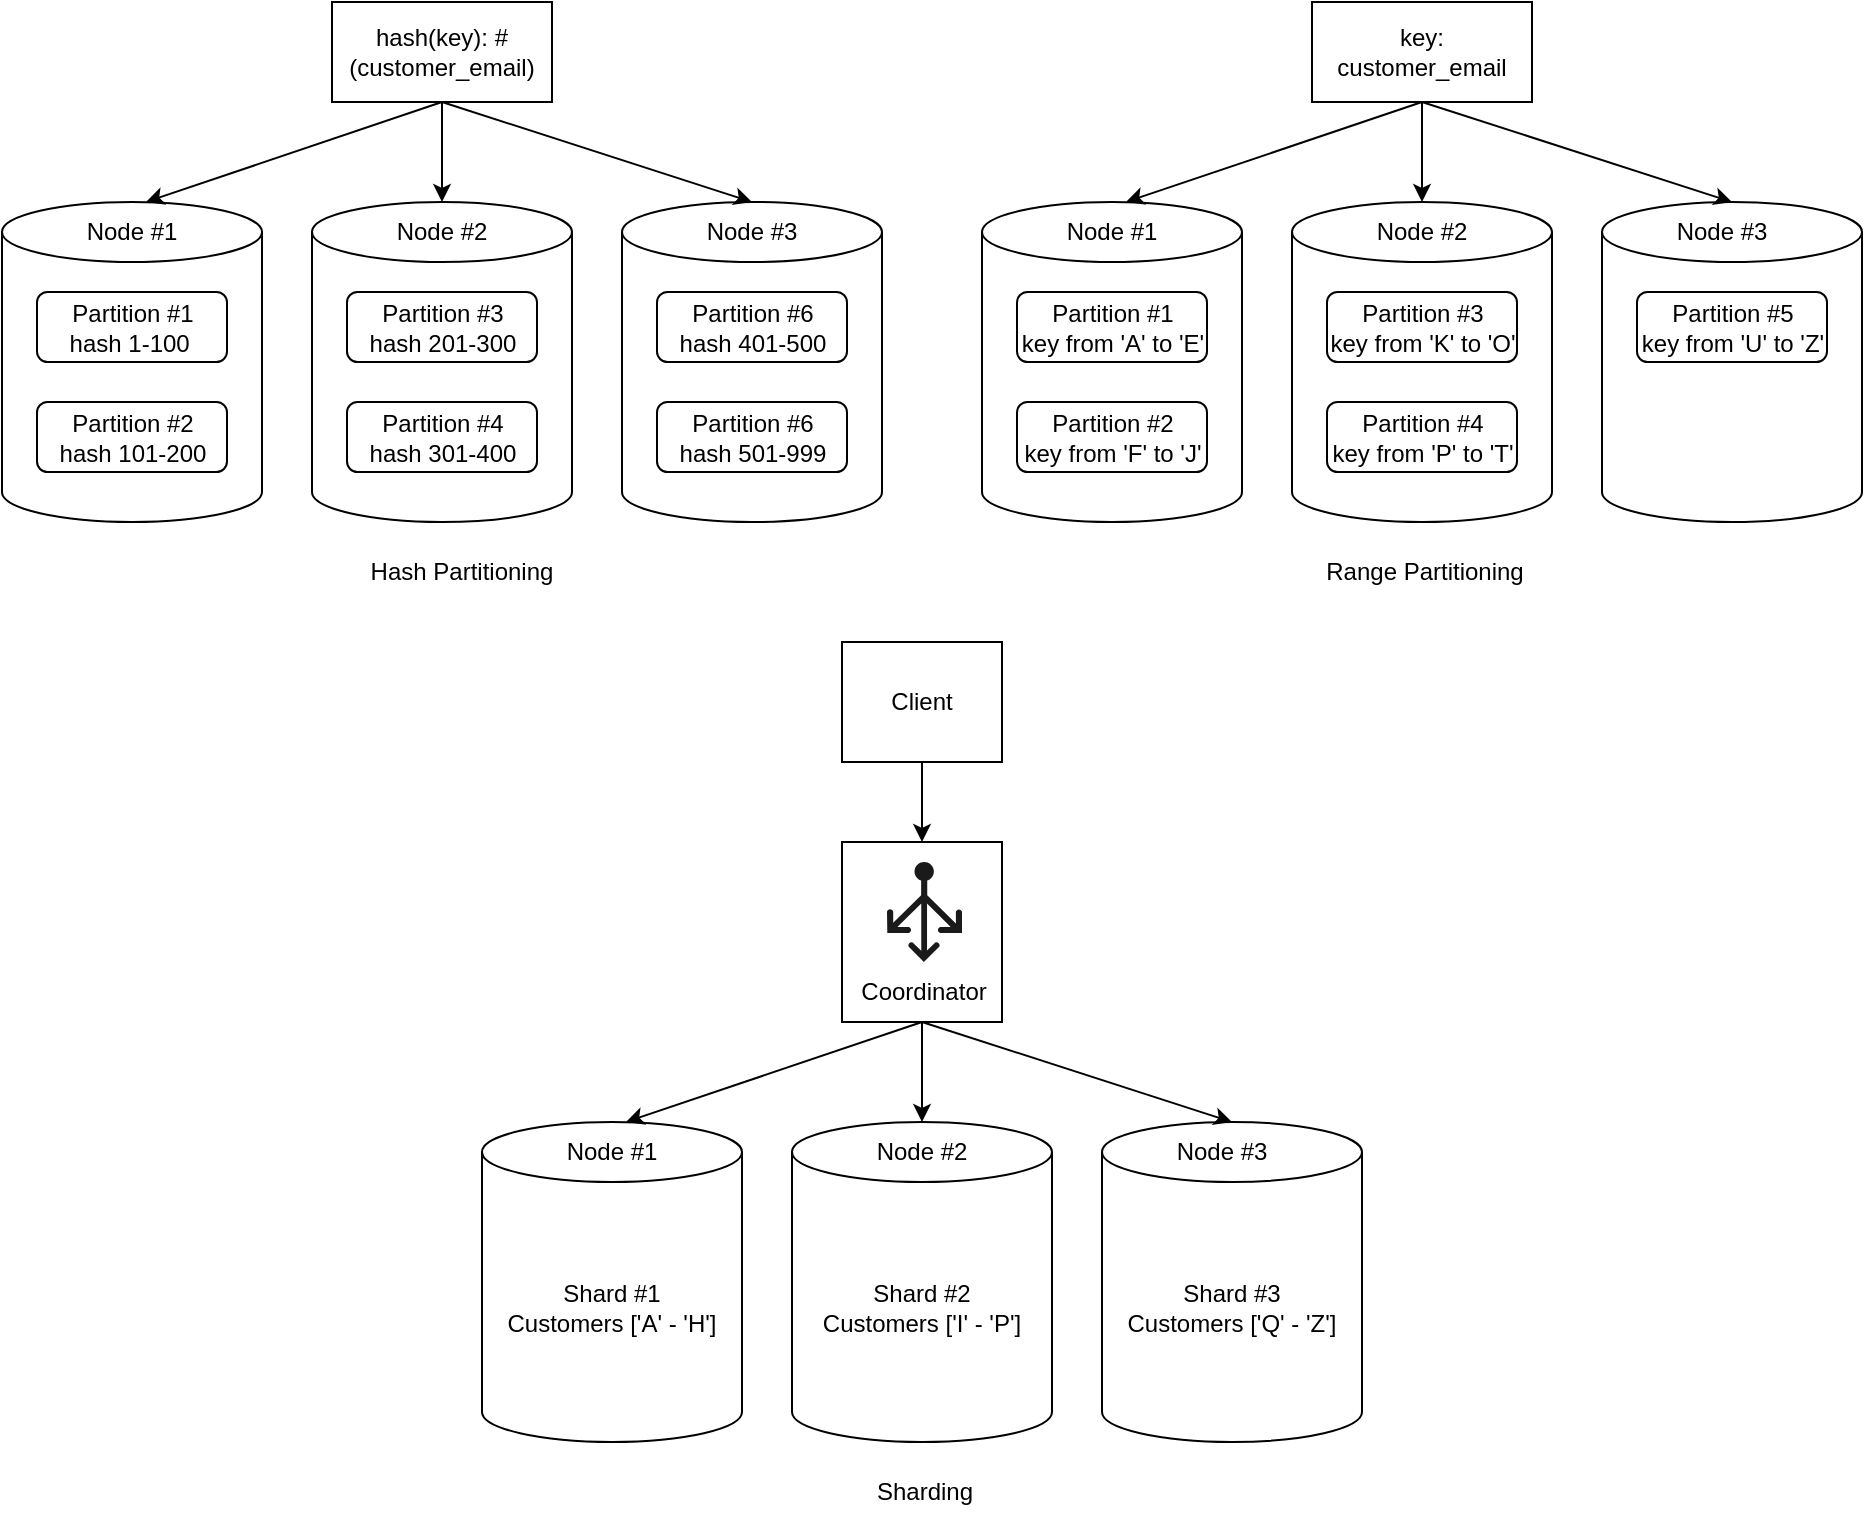 <mxfile version="21.2.8" type="github">
  <diagram name="Page-1" id="3T8mIMUyTgIuzdXL4rhK">
    <mxGraphModel dx="1804" dy="502" grid="1" gridSize="10" guides="1" tooltips="1" connect="1" arrows="1" fold="1" page="1" pageScale="1" pageWidth="850" pageHeight="1100" math="0" shadow="0">
      <root>
        <mxCell id="0" />
        <mxCell id="1" parent="0" />
        <mxCell id="04vwQ_vdk3KXBg4iKfQk-81" value="" style="rounded=0;whiteSpace=wrap;html=1;" vertex="1" parent="1">
          <mxGeometry x="-40" y="530" width="80" height="90" as="geometry" />
        </mxCell>
        <mxCell id="04vwQ_vdk3KXBg4iKfQk-1" value="" style="shape=cylinder3;whiteSpace=wrap;html=1;boundedLbl=1;backgroundOutline=1;size=15;" vertex="1" parent="1">
          <mxGeometry x="30" y="210" width="130" height="160" as="geometry" />
        </mxCell>
        <mxCell id="04vwQ_vdk3KXBg4iKfQk-4" value="Partition #1&lt;br&gt;key from &#39;A&#39; to &#39;E&#39;" style="rounded=1;whiteSpace=wrap;html=1;" vertex="1" parent="1">
          <mxGeometry x="47.5" y="255" width="95" height="35" as="geometry" />
        </mxCell>
        <mxCell id="04vwQ_vdk3KXBg4iKfQk-9" value="key: customer_email" style="rounded=0;whiteSpace=wrap;html=1;" vertex="1" parent="1">
          <mxGeometry x="195" y="110" width="110" height="50" as="geometry" />
        </mxCell>
        <mxCell id="04vwQ_vdk3KXBg4iKfQk-10" value="Partition #2&lt;br&gt;key from &#39;F&#39; to &#39;J&#39;" style="rounded=1;whiteSpace=wrap;html=1;" vertex="1" parent="1">
          <mxGeometry x="47.5" y="310" width="95" height="35" as="geometry" />
        </mxCell>
        <mxCell id="04vwQ_vdk3KXBg4iKfQk-11" value="" style="shape=cylinder3;whiteSpace=wrap;html=1;boundedLbl=1;backgroundOutline=1;size=15;" vertex="1" parent="1">
          <mxGeometry x="185" y="210" width="130" height="160" as="geometry" />
        </mxCell>
        <mxCell id="04vwQ_vdk3KXBg4iKfQk-12" value="Partition #3&lt;br&gt;key from &#39;K&#39; to &#39;O&#39;" style="rounded=1;whiteSpace=wrap;html=1;" vertex="1" parent="1">
          <mxGeometry x="202.5" y="255" width="95" height="35" as="geometry" />
        </mxCell>
        <mxCell id="04vwQ_vdk3KXBg4iKfQk-13" value="Partition #4&lt;br&gt;key from &#39;P&#39; to &#39;T&#39;" style="rounded=1;whiteSpace=wrap;html=1;" vertex="1" parent="1">
          <mxGeometry x="202.5" y="310" width="95" height="35" as="geometry" />
        </mxCell>
        <mxCell id="04vwQ_vdk3KXBg4iKfQk-14" value="" style="shape=cylinder3;whiteSpace=wrap;html=1;boundedLbl=1;backgroundOutline=1;size=15;" vertex="1" parent="1">
          <mxGeometry x="340" y="210" width="130" height="160" as="geometry" />
        </mxCell>
        <mxCell id="04vwQ_vdk3KXBg4iKfQk-15" value="Partition #5&lt;br&gt;key from &#39;U&#39; to &#39;Z&#39;" style="rounded=1;whiteSpace=wrap;html=1;" vertex="1" parent="1">
          <mxGeometry x="357.5" y="255" width="95" height="35" as="geometry" />
        </mxCell>
        <mxCell id="04vwQ_vdk3KXBg4iKfQk-17" value="" style="endArrow=classic;html=1;rounded=0;exitX=0.5;exitY=1;exitDx=0;exitDy=0;entryX=0.554;entryY=0;entryDx=0;entryDy=0;entryPerimeter=0;" edge="1" parent="1" source="04vwQ_vdk3KXBg4iKfQk-9" target="04vwQ_vdk3KXBg4iKfQk-1">
          <mxGeometry width="50" height="50" relative="1" as="geometry">
            <mxPoint x="400" y="270" as="sourcePoint" />
            <mxPoint x="450" y="220" as="targetPoint" />
          </mxGeometry>
        </mxCell>
        <mxCell id="04vwQ_vdk3KXBg4iKfQk-18" value="" style="endArrow=classic;html=1;rounded=0;exitX=0.5;exitY=1;exitDx=0;exitDy=0;" edge="1" parent="1" source="04vwQ_vdk3KXBg4iKfQk-9" target="04vwQ_vdk3KXBg4iKfQk-11">
          <mxGeometry width="50" height="50" relative="1" as="geometry">
            <mxPoint x="260" y="170" as="sourcePoint" />
            <mxPoint x="112" y="220" as="targetPoint" />
          </mxGeometry>
        </mxCell>
        <mxCell id="04vwQ_vdk3KXBg4iKfQk-19" value="" style="endArrow=classic;html=1;rounded=0;exitX=0.5;exitY=1;exitDx=0;exitDy=0;entryX=0.5;entryY=0;entryDx=0;entryDy=0;entryPerimeter=0;" edge="1" parent="1" source="04vwQ_vdk3KXBg4iKfQk-9" target="04vwQ_vdk3KXBg4iKfQk-14">
          <mxGeometry width="50" height="50" relative="1" as="geometry">
            <mxPoint x="260" y="170" as="sourcePoint" />
            <mxPoint x="260" y="220" as="targetPoint" />
          </mxGeometry>
        </mxCell>
        <mxCell id="04vwQ_vdk3KXBg4iKfQk-43" value="" style="shape=cylinder3;whiteSpace=wrap;html=1;boundedLbl=1;backgroundOutline=1;size=15;" vertex="1" parent="1">
          <mxGeometry x="-460" y="210" width="130" height="160" as="geometry" />
        </mxCell>
        <mxCell id="04vwQ_vdk3KXBg4iKfQk-44" value="Partition #1&lt;br&gt;hash 1-100&amp;nbsp;" style="rounded=1;whiteSpace=wrap;html=1;" vertex="1" parent="1">
          <mxGeometry x="-442.5" y="255" width="95" height="35" as="geometry" />
        </mxCell>
        <mxCell id="04vwQ_vdk3KXBg4iKfQk-45" value="hash(key): #(customer_email)" style="rounded=0;whiteSpace=wrap;html=1;" vertex="1" parent="1">
          <mxGeometry x="-295" y="110" width="110" height="50" as="geometry" />
        </mxCell>
        <mxCell id="04vwQ_vdk3KXBg4iKfQk-46" value="Partition #2&lt;br&gt;hash 101-200" style="rounded=1;whiteSpace=wrap;html=1;" vertex="1" parent="1">
          <mxGeometry x="-442.5" y="310" width="95" height="35" as="geometry" />
        </mxCell>
        <mxCell id="04vwQ_vdk3KXBg4iKfQk-47" value="" style="shape=cylinder3;whiteSpace=wrap;html=1;boundedLbl=1;backgroundOutline=1;size=15;" vertex="1" parent="1">
          <mxGeometry x="-305" y="210" width="130" height="160" as="geometry" />
        </mxCell>
        <mxCell id="04vwQ_vdk3KXBg4iKfQk-48" value="Partition #3&lt;br&gt;hash 201-300" style="rounded=1;whiteSpace=wrap;html=1;" vertex="1" parent="1">
          <mxGeometry x="-287.5" y="255" width="95" height="35" as="geometry" />
        </mxCell>
        <mxCell id="04vwQ_vdk3KXBg4iKfQk-49" value="Partition #4&lt;br&gt;hash 301-400" style="rounded=1;whiteSpace=wrap;html=1;" vertex="1" parent="1">
          <mxGeometry x="-287.5" y="310" width="95" height="35" as="geometry" />
        </mxCell>
        <mxCell id="04vwQ_vdk3KXBg4iKfQk-50" value="" style="shape=cylinder3;whiteSpace=wrap;html=1;boundedLbl=1;backgroundOutline=1;size=15;" vertex="1" parent="1">
          <mxGeometry x="-150" y="210" width="130" height="160" as="geometry" />
        </mxCell>
        <mxCell id="04vwQ_vdk3KXBg4iKfQk-51" value="Partition #6&lt;br style=&quot;border-color: var(--border-color);&quot;&gt;hash 401-500" style="rounded=1;whiteSpace=wrap;html=1;" vertex="1" parent="1">
          <mxGeometry x="-132.5" y="255" width="95" height="35" as="geometry" />
        </mxCell>
        <mxCell id="04vwQ_vdk3KXBg4iKfQk-52" value="" style="endArrow=classic;html=1;rounded=0;exitX=0.5;exitY=1;exitDx=0;exitDy=0;entryX=0.554;entryY=0;entryDx=0;entryDy=0;entryPerimeter=0;" edge="1" parent="1" source="04vwQ_vdk3KXBg4iKfQk-45" target="04vwQ_vdk3KXBg4iKfQk-43">
          <mxGeometry width="50" height="50" relative="1" as="geometry">
            <mxPoint x="-90" y="270" as="sourcePoint" />
            <mxPoint x="-40" y="220" as="targetPoint" />
          </mxGeometry>
        </mxCell>
        <mxCell id="04vwQ_vdk3KXBg4iKfQk-53" value="" style="endArrow=classic;html=1;rounded=0;exitX=0.5;exitY=1;exitDx=0;exitDy=0;" edge="1" parent="1" source="04vwQ_vdk3KXBg4iKfQk-45" target="04vwQ_vdk3KXBg4iKfQk-47">
          <mxGeometry width="50" height="50" relative="1" as="geometry">
            <mxPoint x="-230" y="170" as="sourcePoint" />
            <mxPoint x="-378" y="220" as="targetPoint" />
          </mxGeometry>
        </mxCell>
        <mxCell id="04vwQ_vdk3KXBg4iKfQk-54" value="" style="endArrow=classic;html=1;rounded=0;exitX=0.5;exitY=1;exitDx=0;exitDy=0;entryX=0.5;entryY=0;entryDx=0;entryDy=0;entryPerimeter=0;" edge="1" parent="1" source="04vwQ_vdk3KXBg4iKfQk-45" target="04vwQ_vdk3KXBg4iKfQk-50">
          <mxGeometry width="50" height="50" relative="1" as="geometry">
            <mxPoint x="-230" y="170" as="sourcePoint" />
            <mxPoint x="-230" y="220" as="targetPoint" />
          </mxGeometry>
        </mxCell>
        <mxCell id="04vwQ_vdk3KXBg4iKfQk-55" value="Partition #6&lt;br&gt;hash 501-999" style="rounded=1;whiteSpace=wrap;html=1;" vertex="1" parent="1">
          <mxGeometry x="-132.5" y="310" width="95" height="35" as="geometry" />
        </mxCell>
        <mxCell id="04vwQ_vdk3KXBg4iKfQk-56" value="Node #1" style="text;html=1;strokeColor=none;fillColor=none;align=center;verticalAlign=middle;whiteSpace=wrap;rounded=0;" vertex="1" parent="1">
          <mxGeometry x="65" y="210" width="60" height="30" as="geometry" />
        </mxCell>
        <mxCell id="04vwQ_vdk3KXBg4iKfQk-57" value="Node #2" style="text;html=1;strokeColor=none;fillColor=none;align=center;verticalAlign=middle;whiteSpace=wrap;rounded=0;" vertex="1" parent="1">
          <mxGeometry x="220" y="210" width="60" height="30" as="geometry" />
        </mxCell>
        <mxCell id="04vwQ_vdk3KXBg4iKfQk-58" value="Node #3" style="text;html=1;strokeColor=none;fillColor=none;align=center;verticalAlign=middle;whiteSpace=wrap;rounded=0;" vertex="1" parent="1">
          <mxGeometry x="370" y="210" width="60" height="30" as="geometry" />
        </mxCell>
        <mxCell id="04vwQ_vdk3KXBg4iKfQk-59" value="Node #1" style="text;html=1;strokeColor=none;fillColor=none;align=center;verticalAlign=middle;whiteSpace=wrap;rounded=0;" vertex="1" parent="1">
          <mxGeometry x="-425" y="210" width="60" height="30" as="geometry" />
        </mxCell>
        <mxCell id="04vwQ_vdk3KXBg4iKfQk-60" value="Node #2" style="text;html=1;strokeColor=none;fillColor=none;align=center;verticalAlign=middle;whiteSpace=wrap;rounded=0;" vertex="1" parent="1">
          <mxGeometry x="-270" y="210" width="60" height="30" as="geometry" />
        </mxCell>
        <mxCell id="04vwQ_vdk3KXBg4iKfQk-61" value="Node #3" style="text;html=1;strokeColor=none;fillColor=none;align=center;verticalAlign=middle;whiteSpace=wrap;rounded=0;" vertex="1" parent="1">
          <mxGeometry x="-115" y="210" width="60" height="30" as="geometry" />
        </mxCell>
        <mxCell id="04vwQ_vdk3KXBg4iKfQk-62" value="Hash Partitioning" style="text;html=1;strokeColor=none;fillColor=none;align=center;verticalAlign=middle;whiteSpace=wrap;rounded=0;" vertex="1" parent="1">
          <mxGeometry x="-280" y="380" width="100" height="30" as="geometry" />
        </mxCell>
        <mxCell id="04vwQ_vdk3KXBg4iKfQk-63" value="Range Partitioning" style="text;html=1;strokeColor=none;fillColor=none;align=center;verticalAlign=middle;whiteSpace=wrap;rounded=0;" vertex="1" parent="1">
          <mxGeometry x="185" y="380" width="132.5" height="30" as="geometry" />
        </mxCell>
        <mxCell id="04vwQ_vdk3KXBg4iKfQk-64" value="Shard #1&lt;br style=&quot;border-color: var(--border-color);&quot;&gt;Customers [&#39;A&#39; - &#39;H&#39;]" style="shape=cylinder3;whiteSpace=wrap;html=1;boundedLbl=1;backgroundOutline=1;size=15;" vertex="1" parent="1">
          <mxGeometry x="-220" y="670" width="130" height="160" as="geometry" />
        </mxCell>
        <mxCell id="04vwQ_vdk3KXBg4iKfQk-68" value="Shard #2&lt;br style=&quot;border-color: var(--border-color);&quot;&gt;Customers [&#39;I&#39; - &#39;P&#39;]" style="shape=cylinder3;whiteSpace=wrap;html=1;boundedLbl=1;backgroundOutline=1;size=15;" vertex="1" parent="1">
          <mxGeometry x="-65" y="670" width="130" height="160" as="geometry" />
        </mxCell>
        <mxCell id="04vwQ_vdk3KXBg4iKfQk-71" value="Shard #3&lt;br style=&quot;border-color: var(--border-color);&quot;&gt;Customers [&#39;Q&#39; - &#39;Z&#39;]" style="shape=cylinder3;whiteSpace=wrap;html=1;boundedLbl=1;backgroundOutline=1;size=15;" vertex="1" parent="1">
          <mxGeometry x="90" y="670" width="130" height="160" as="geometry" />
        </mxCell>
        <mxCell id="04vwQ_vdk3KXBg4iKfQk-73" value="" style="endArrow=classic;html=1;rounded=0;exitX=0.5;exitY=1;exitDx=0;exitDy=0;entryX=0.554;entryY=0;entryDx=0;entryDy=0;entryPerimeter=0;" edge="1" parent="1" target="04vwQ_vdk3KXBg4iKfQk-64">
          <mxGeometry width="50" height="50" relative="1" as="geometry">
            <mxPoint y="620" as="sourcePoint" />
            <mxPoint x="200" y="680" as="targetPoint" />
          </mxGeometry>
        </mxCell>
        <mxCell id="04vwQ_vdk3KXBg4iKfQk-74" value="" style="endArrow=classic;html=1;rounded=0;exitX=0.5;exitY=1;exitDx=0;exitDy=0;" edge="1" parent="1" target="04vwQ_vdk3KXBg4iKfQk-68">
          <mxGeometry width="50" height="50" relative="1" as="geometry">
            <mxPoint y="620" as="sourcePoint" />
            <mxPoint x="-138" y="680" as="targetPoint" />
          </mxGeometry>
        </mxCell>
        <mxCell id="04vwQ_vdk3KXBg4iKfQk-75" value="" style="endArrow=classic;html=1;rounded=0;exitX=0.5;exitY=1;exitDx=0;exitDy=0;entryX=0.5;entryY=0;entryDx=0;entryDy=0;entryPerimeter=0;" edge="1" parent="1" target="04vwQ_vdk3KXBg4iKfQk-71">
          <mxGeometry width="50" height="50" relative="1" as="geometry">
            <mxPoint y="620" as="sourcePoint" />
            <mxPoint x="10" y="680" as="targetPoint" />
          </mxGeometry>
        </mxCell>
        <mxCell id="04vwQ_vdk3KXBg4iKfQk-76" value="Node #1" style="text;html=1;strokeColor=none;fillColor=none;align=center;verticalAlign=middle;whiteSpace=wrap;rounded=0;" vertex="1" parent="1">
          <mxGeometry x="-185" y="670" width="60" height="30" as="geometry" />
        </mxCell>
        <mxCell id="04vwQ_vdk3KXBg4iKfQk-77" value="Node #2" style="text;html=1;strokeColor=none;fillColor=none;align=center;verticalAlign=middle;whiteSpace=wrap;rounded=0;" vertex="1" parent="1">
          <mxGeometry x="-30" y="670" width="60" height="30" as="geometry" />
        </mxCell>
        <mxCell id="04vwQ_vdk3KXBg4iKfQk-78" value="Node #3" style="text;html=1;strokeColor=none;fillColor=none;align=center;verticalAlign=middle;whiteSpace=wrap;rounded=0;" vertex="1" parent="1">
          <mxGeometry x="120" y="670" width="60" height="30" as="geometry" />
        </mxCell>
        <mxCell id="04vwQ_vdk3KXBg4iKfQk-79" value="Sharding" style="text;html=1;strokeColor=none;fillColor=none;align=center;verticalAlign=middle;whiteSpace=wrap;rounded=0;" vertex="1" parent="1">
          <mxGeometry x="-65" y="840" width="132.5" height="30" as="geometry" />
        </mxCell>
        <mxCell id="04vwQ_vdk3KXBg4iKfQk-80" value="" style="verticalLabelPosition=bottom;html=1;verticalAlign=top;align=center;strokeColor=none;fillColor=#1A1A1A;shape=mxgraph.azure.load_balancer_generic;pointerEvents=1;" vertex="1" parent="1">
          <mxGeometry x="-17.5" y="540" width="37.5" height="50" as="geometry" />
        </mxCell>
        <mxCell id="04vwQ_vdk3KXBg4iKfQk-82" value="Coordinator" style="text;html=1;strokeColor=none;fillColor=none;align=center;verticalAlign=middle;whiteSpace=wrap;rounded=0;" vertex="1" parent="1">
          <mxGeometry x="-29" y="590" width="60" height="30" as="geometry" />
        </mxCell>
        <mxCell id="04vwQ_vdk3KXBg4iKfQk-83" value="Client" style="rounded=0;whiteSpace=wrap;html=1;" vertex="1" parent="1">
          <mxGeometry x="-40" y="430" width="80" height="60" as="geometry" />
        </mxCell>
        <mxCell id="04vwQ_vdk3KXBg4iKfQk-84" value="" style="endArrow=classic;html=1;rounded=0;exitX=0.5;exitY=1;exitDx=0;exitDy=0;entryX=0.5;entryY=0;entryDx=0;entryDy=0;" edge="1" parent="1" source="04vwQ_vdk3KXBg4iKfQk-83" target="04vwQ_vdk3KXBg4iKfQk-81">
          <mxGeometry width="50" height="50" relative="1" as="geometry">
            <mxPoint x="-20" y="600" as="sourcePoint" />
            <mxPoint x="30" y="550" as="targetPoint" />
          </mxGeometry>
        </mxCell>
      </root>
    </mxGraphModel>
  </diagram>
</mxfile>
